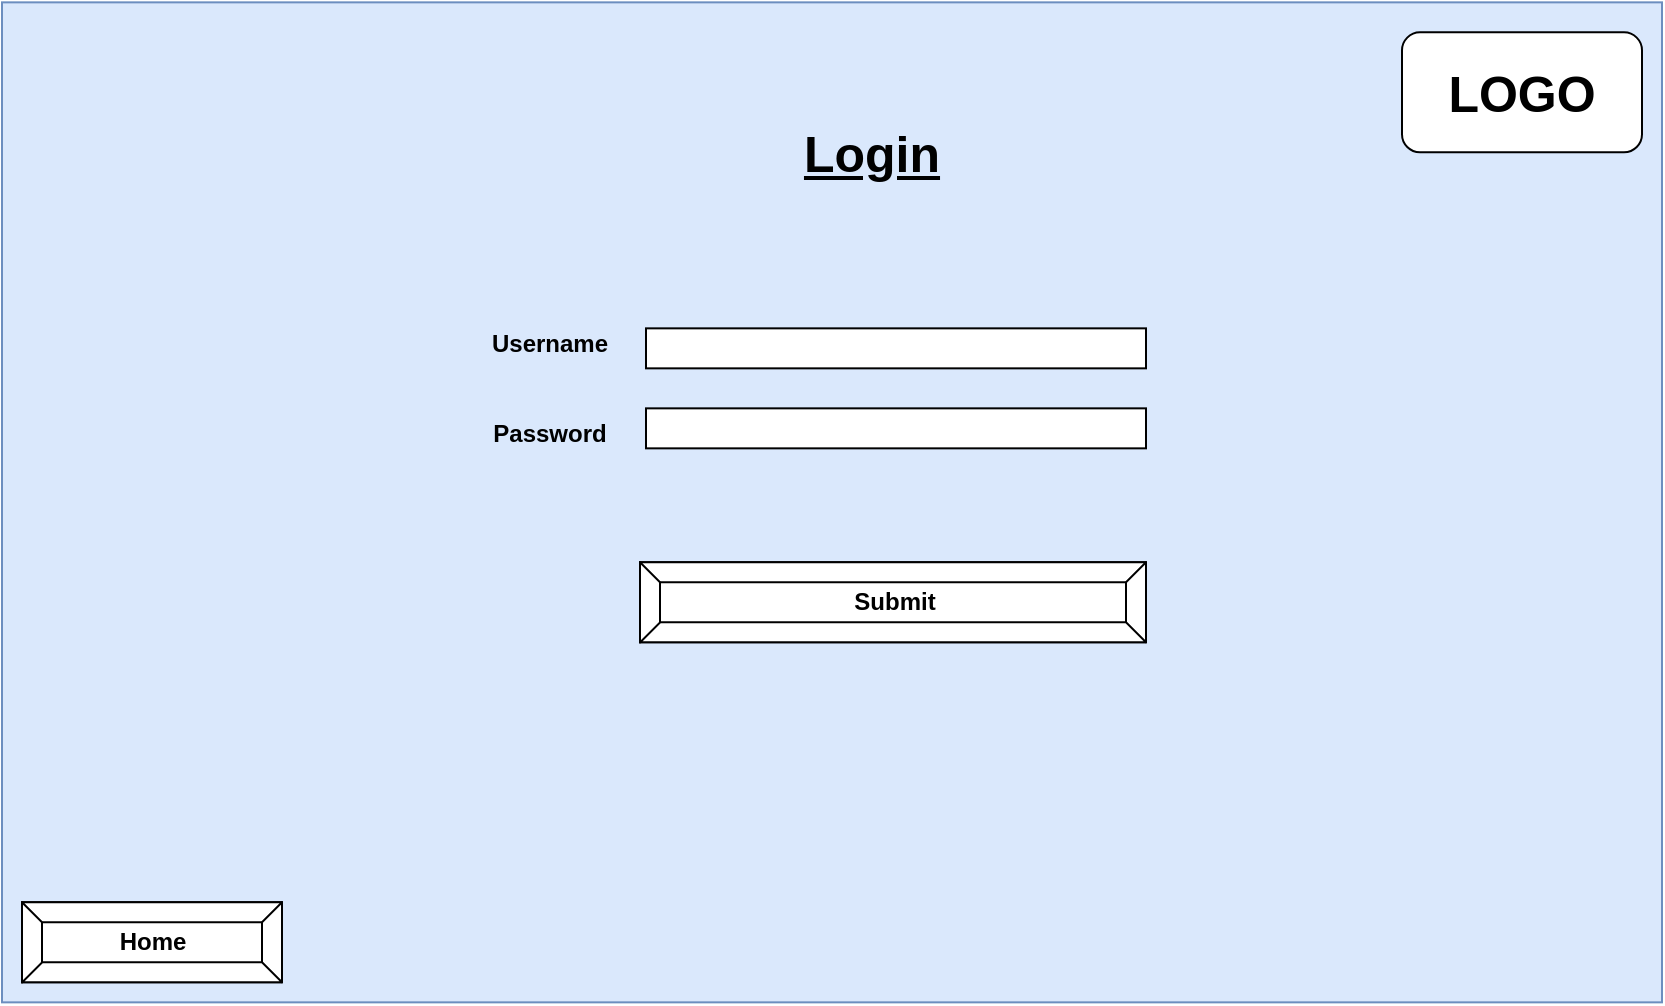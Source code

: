 <mxfile version="10.6.5" type="device"><diagram id="r5GxXwCW5FQdiJ2N5iYG" name="Page-1"><mxGraphModel dx="1895" dy="1455" grid="1" gridSize="10" guides="1" tooltips="1" connect="1" arrows="1" fold="1" page="1" pageScale="1" pageWidth="850" pageHeight="1100" math="0" shadow="0"><root><mxCell id="0"/><mxCell id="1" parent="0"/><mxCell id="EnS2GNp_k6MOAIjMa2hU-43" value="" style="rounded=0;whiteSpace=wrap;html=1;fillColor=#dae8fc;strokeColor=#6c8ebf;" parent="1" vertex="1"><mxGeometry x="9" y="10.176" width="830" height="500" as="geometry"/></mxCell><mxCell id="EnS2GNp_k6MOAIjMa2hU-44" value="&lt;b&gt;Submit&lt;/b&gt;" style="labelPosition=center;verticalLabelPosition=middle;align=center;html=1;shape=mxgraph.basic.button;dx=10;" parent="1" vertex="1"><mxGeometry x="328" y="290.176" width="253" height="40" as="geometry"/></mxCell><mxCell id="EnS2GNp_k6MOAIjMa2hU-45" value="" style="rounded=0;whiteSpace=wrap;html=1;" parent="1" vertex="1"><mxGeometry x="331" y="173.176" width="250" height="20" as="geometry"/></mxCell><mxCell id="EnS2GNp_k6MOAIjMa2hU-46" value="" style="rounded=0;whiteSpace=wrap;html=1;" parent="1" vertex="1"><mxGeometry x="331" y="213.176" width="250" height="20" as="geometry"/></mxCell><mxCell id="EnS2GNp_k6MOAIjMa2hU-47" value="&lt;b&gt;Username&lt;/b&gt;" style="text;html=1;strokeColor=none;fillColor=none;align=center;verticalAlign=middle;whiteSpace=wrap;rounded=0;" parent="1" vertex="1"><mxGeometry x="263" y="171.176" width="40" height="20" as="geometry"/></mxCell><mxCell id="EnS2GNp_k6MOAIjMa2hU-48" value="&lt;b&gt;Password&lt;/b&gt;" style="text;html=1;strokeColor=none;fillColor=none;align=center;verticalAlign=middle;whiteSpace=wrap;rounded=0;" parent="1" vertex="1"><mxGeometry x="263" y="215.676" width="40" height="20" as="geometry"/></mxCell><mxCell id="EnS2GNp_k6MOAIjMa2hU-49" value="&lt;b&gt;&lt;font style=&quot;font-size: 25px&quot;&gt;&lt;u&gt;Login&lt;br&gt;&lt;/u&gt;&lt;/font&gt;&lt;/b&gt;" style="text;html=1;strokeColor=none;fillColor=none;align=center;verticalAlign=middle;whiteSpace=wrap;rounded=0;" parent="1" vertex="1"><mxGeometry x="423.5" y="75.176" width="40" height="20" as="geometry"/></mxCell><mxCell id="EnS2GNp_k6MOAIjMa2hU-50" value="&lt;b&gt;Home&lt;/b&gt;" style="labelPosition=center;verticalLabelPosition=middle;align=center;html=1;shape=mxgraph.basic.button;dx=10;" parent="1" vertex="1"><mxGeometry x="19" y="460.176" width="130" height="40" as="geometry"/></mxCell><mxCell id="EnS2GNp_k6MOAIjMa2hU-51" value="&lt;b&gt;&lt;font style=&quot;font-size: 25px&quot;&gt;LOGO&lt;/font&gt;&lt;/b&gt;" style="rounded=1;whiteSpace=wrap;html=1;" parent="1" vertex="1"><mxGeometry x="709" y="25.176" width="120" height="60" as="geometry"/></mxCell></root></mxGraphModel></diagram></mxfile>